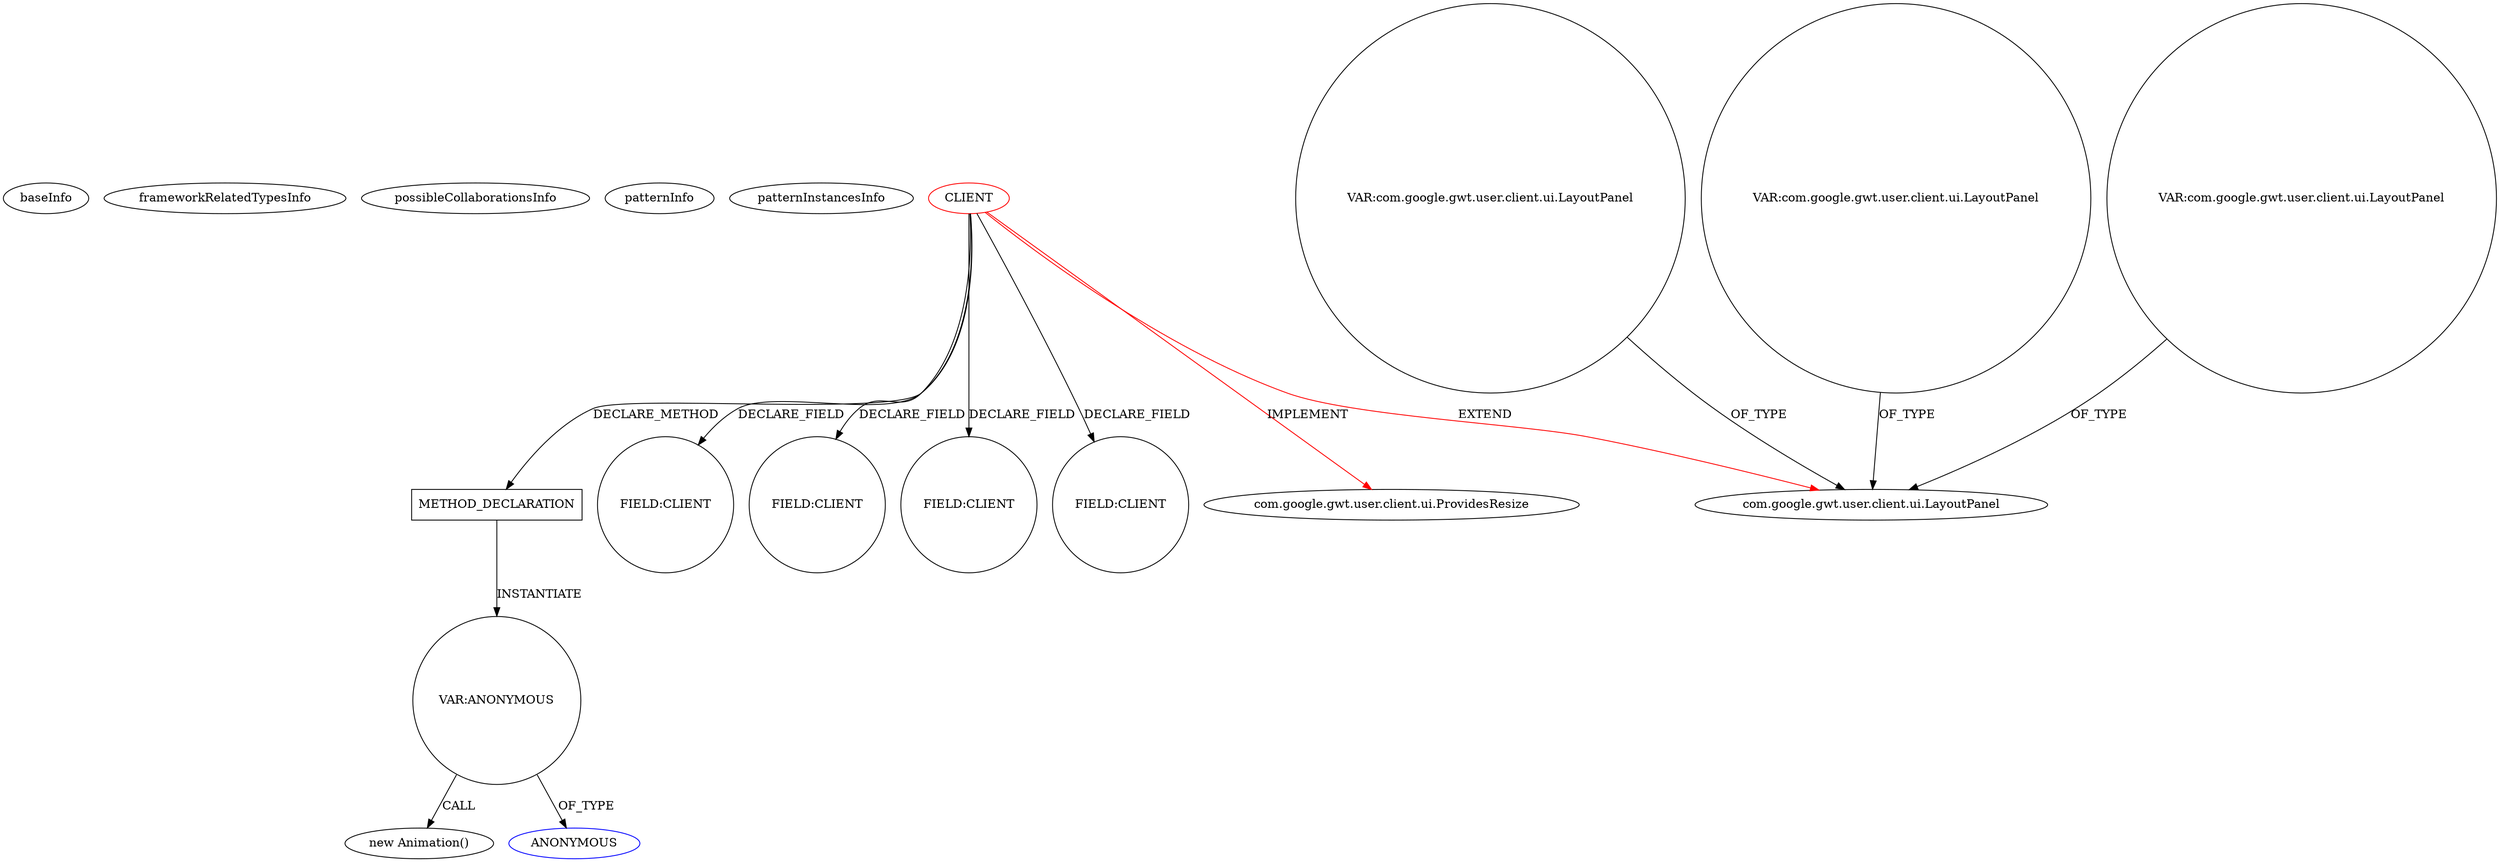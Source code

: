 digraph {
baseInfo[graphId=1280,category="pattern",isAnonymous=false,possibleRelation=false]
frameworkRelatedTypesInfo[0="com.google.gwt.user.client.ui.ProvidesResize",1="com.google.gwt.user.client.ui.LayoutPanel"]
possibleCollaborationsInfo[]
patternInfo[frequency=2.0,patternRootClient=0]
patternInstancesInfo[0="lambourg-WebGallery~/lambourg-WebGallery/WebGallery-master/client/src/com/lambourg/webgallery/client/folderview/FolderView.java~FolderView~3530",1="lambourg-WebGallery~/lambourg-WebGallery/WebGallery-master/client/src/com/lambourg/webgallery/client/pictureview/PictureView.java~PictureView~3541"]
28[label="new Animation()",vertexType="CONSTRUCTOR_CALL",isFrameworkType=false]
29[label="VAR:ANONYMOUS",vertexType="VARIABLE_EXPRESION",isFrameworkType=false,shape=circle]
30[label="ANONYMOUS",vertexType="REFERENCE_ANONYMOUS_DECLARATION",isFrameworkType=false,color=blue]
25[label="METHOD_DECLARATION",vertexType="CLIENT_METHOD_DECLARATION",isFrameworkType=false,shape=box]
0[label="CLIENT",vertexType="ROOT_CLIENT_CLASS_DECLARATION",isFrameworkType=false,color=red]
6[label="FIELD:CLIENT",vertexType="FIELD_DECLARATION",isFrameworkType=false,shape=circle]
20[label="FIELD:CLIENT",vertexType="FIELD_DECLARATION",isFrameworkType=false,shape=circle]
16[label="FIELD:CLIENT",vertexType="FIELD_DECLARATION",isFrameworkType=false,shape=circle]
11[label="FIELD:CLIENT",vertexType="FIELD_DECLARATION",isFrameworkType=false,shape=circle]
3[label="com.google.gwt.user.client.ui.ProvidesResize",vertexType="FRAMEWORK_INTERFACE_TYPE",isFrameworkType=false]
1[label="com.google.gwt.user.client.ui.LayoutPanel",vertexType="FRAMEWORK_CLASS_TYPE",isFrameworkType=false]
98[label="VAR:com.google.gwt.user.client.ui.LayoutPanel",vertexType="VARIABLE_EXPRESION",isFrameworkType=false,shape=circle]
92[label="VAR:com.google.gwt.user.client.ui.LayoutPanel",vertexType="VARIABLE_EXPRESION",isFrameworkType=false,shape=circle]
79[label="VAR:com.google.gwt.user.client.ui.LayoutPanel",vertexType="VARIABLE_EXPRESION",isFrameworkType=false,shape=circle]
0->25[label="DECLARE_METHOD"]
0->6[label="DECLARE_FIELD"]
0->3[label="IMPLEMENT",color=red]
0->1[label="EXTEND",color=red]
29->30[label="OF_TYPE"]
25->29[label="INSTANTIATE"]
79->1[label="OF_TYPE"]
92->1[label="OF_TYPE"]
0->16[label="DECLARE_FIELD"]
98->1[label="OF_TYPE"]
0->11[label="DECLARE_FIELD"]
0->20[label="DECLARE_FIELD"]
29->28[label="CALL"]
}

